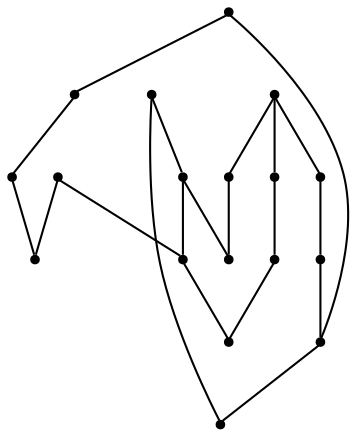 graph {
  node [shape=point,comment="{\"directed\":false,\"doi\":\"10.1007/978-3-319-27261-0_39\",\"figure\":\"6 (3)\"}"]

  v0 [pos="1553.7798070273848,420.78835319815823"]
  v1 [pos="1553.7798070273848,487.45538988410243"]
  v2 [pos="1520.4433246955882,454.12147809261785"]
  v3 [pos="1453.7732850992088,454.12147809261785"]
  v4 [pos="1520.4433246955882,387.45314580854165"]
  v5 [pos="1487.1077008074305,354.11923401705707"]
  v6 [pos="1487.1087818105314,487.4564311316809"]
  v7 [pos="1453.773253305,320.7820395137411"]
  v8 [pos="1420.4388375967787,354.11923401705707"]
  v9 [pos="1420.4388375967787,487.4564311316809"]
  v10 [pos="1387.1033408854564,320.7809982661626"]
  v11 [pos="1320.4312664597107,320.7820395137411"]
  v12 [pos="1387.1033408854564,454.12147809261785"]
  v13 [pos="1353.7667631710333,354.11923401705707"]
  v14 [pos="1353.7666677884067,420.78731195057975"]
  v15 [pos="1353.7667631710333,487.4553898841025"]
  v16 [pos="1320.4322202859762,387.45314580854165"]
  v17 [pos="1320.4312664597107,454.12147809261785"]

  v0 -- v1 [id="-1",pos="1553.7798070273848,420.78835319815823 1553.7798070273848,487.45538988410243 1553.7798070273848,487.45538988410243 1553.7798070273848,487.45538988410243"]
  v17 -- v12 [id="-2",pos="1320.4312664597107,454.12147809261785 1387.1033408854564,454.12147809261785 1387.1033408854564,454.12147809261785 1387.1033408854564,454.12147809261785"]
  v17 -- v15 [id="-3",pos="1320.4312664597107,454.12147809261785 1353.7667631710333,487.4553898841025 1353.7667631710333,487.4553898841025 1353.7667631710333,487.4553898841025"]
  v16 -- v14 [id="-4",pos="1320.4322202859762,387.45314580854165 1353.7666677884067,420.78731195057975 1353.7666677884067,420.78731195057975 1353.7666677884067,420.78731195057975"]
  v16 -- v4 [id="-5",pos="1320.4322202859762,387.45314580854165 1520.4433246955882,387.45314580854165 1520.4433246955882,387.45314580854165 1520.4433246955882,387.45314580854165"]
  v11 -- v13 [id="-6",pos="1320.4312664597107,320.7820395137411 1353.7667631710333,354.11923401705707 1353.7667631710333,354.11923401705707 1353.7667631710333,354.11923401705707"]
  v14 -- v15 [id="-7",pos="1353.7666677884067,420.78731195057975 1353.7667631710333,487.4553898841025 1353.7667631710333,487.4553898841025 1353.7667631710333,487.4553898841025"]
  v13 -- v14 [id="-8",pos="1353.7667631710333,354.11923401705707 1353.7666677884067,420.78731195057975 1353.7666677884067,420.78731195057975 1353.7666677884067,420.78731195057975"]
  v12 -- v9 [id="-9",pos="1387.1033408854564,454.12147809261785 1420.4388375967787,487.4564311316809 1420.4388375967787,487.4564311316809 1420.4388375967787,487.4564311316809"]
  v12 -- v3 [id="-10",pos="1387.1033408854564,454.12147809261785 1453.7732850992088,454.12147809261785 1453.7732850992088,454.12147809261785 1453.7732850992088,454.12147809261785"]
  v10 -- v7 [id="-11",pos="1387.1033408854564,320.7809982661626 1453.773253305,320.7820395137411 1453.773253305,320.7820395137411 1453.773253305,320.7820395137411"]
  v10 -- v11 [id="-12",pos="1387.1033408854564,320.7809982661626 1320.4312664597107,320.7820395137411 1320.4312664597107,320.7820395137411 1320.4312664597107,320.7820395137411"]
  v10 -- v8 [id="-13",pos="1387.1033408854564,320.7809982661626 1420.4388375967787,354.11923401705707 1420.4388375967787,354.11923401705707 1420.4388375967787,354.11923401705707"]
  v8 -- v9 [id="-14",pos="1420.4388375967787,354.11923401705707 1420.4388375967787,487.4564311316809 1420.4388375967787,487.4564311316809 1420.4388375967787,487.4564311316809"]
  v3 -- v6 [id="-15",pos="1453.7732850992088,454.12147809261785 1487.1087818105314,487.4564311316809 1487.1087818105314,487.4564311316809 1487.1087818105314,487.4564311316809"]
  v7 -- v5 [id="-16",pos="1453.773253305,320.7820395137411 1487.1077008074305,354.11923401705707 1487.1077008074305,354.11923401705707 1487.1077008074305,354.11923401705707"]
  v5 -- v6 [id="-17",pos="1487.1077008074305,354.11923401705707 1487.1087818105314,487.4564311316809 1487.1087818105314,487.4564311316809 1487.1087818105314,487.4564311316809"]
  v2 -- v1 [id="-18",pos="1520.4433246955882,454.12147809261785 1553.7798070273848,487.45538988410243 1553.7798070273848,487.45538988410243 1553.7798070273848,487.45538988410243"]
  v4 -- v0 [id="-19",pos="1520.4433246955882,387.45314580854165 1553.7798070273848,420.78835319815823 1553.7798070273848,420.78835319815823 1553.7798070273848,420.78835319815823"]
  v2 -- v3 [id="-20",pos="1520.4433246955882,454.12147809261785 1453.7732850992088,454.12147809261785 1453.7732850992088,454.12147809261785 1453.7732850992088,454.12147809261785"]
}